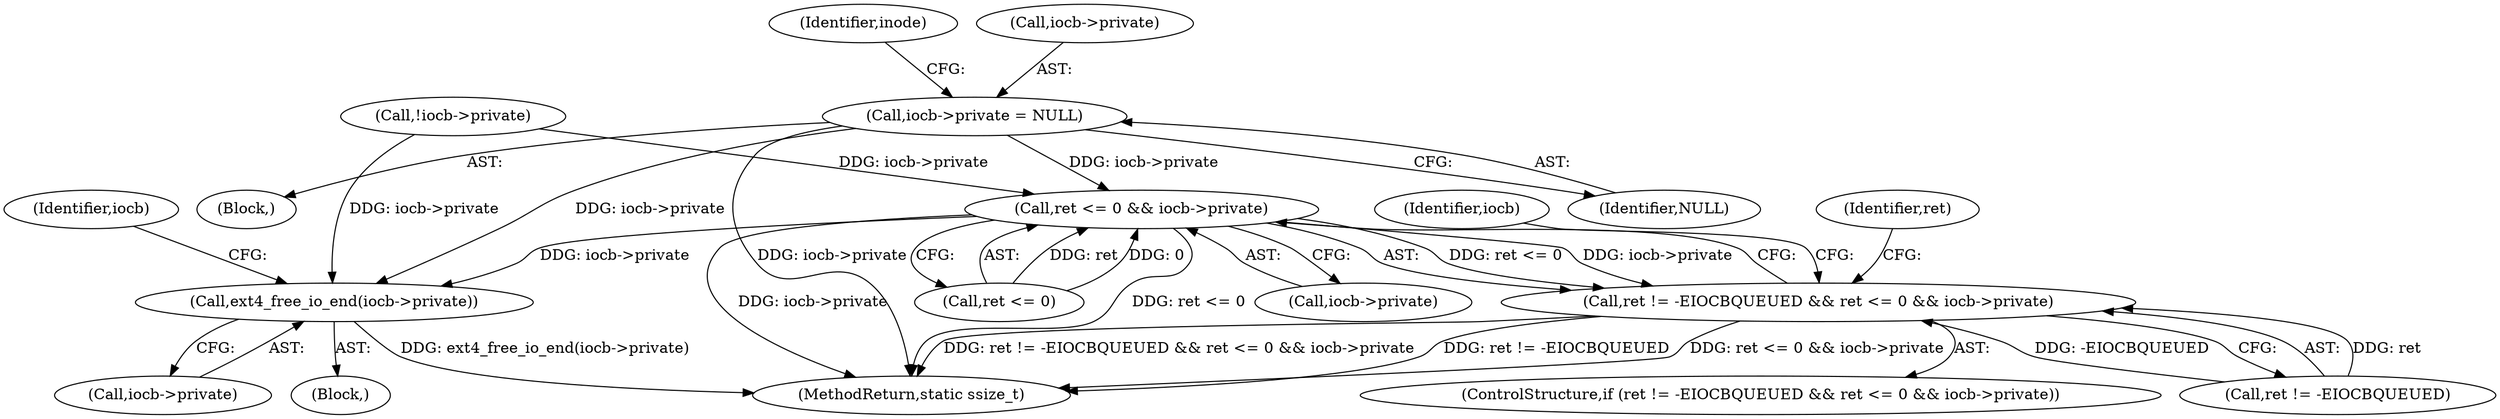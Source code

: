 digraph "0_linux_744692dc059845b2a3022119871846e74d4f6e11_6@pointer" {
"1000150" [label="(Call,iocb->private = NULL)"];
"1000220" [label="(Call,ret <= 0 && iocb->private)"];
"1000215" [label="(Call,ret != -EIOCBQUEUED && ret <= 0 && iocb->private)"];
"1000228" [label="(Call,ext4_free_io_end(iocb->private))"];
"1000173" [label="(Call,!iocb->private)"];
"1000214" [label="(ControlStructure,if (ret != -EIOCBQUEUED && ret <= 0 && iocb->private))"];
"1000227" [label="(Block,)"];
"1000241" [label="(Identifier,ret)"];
"1000220" [label="(Call,ret <= 0 && iocb->private)"];
"1000149" [label="(Block,)"];
"1000150" [label="(Call,iocb->private = NULL)"];
"1000215" [label="(Call,ret != -EIOCBQUEUED && ret <= 0 && iocb->private)"];
"1000158" [label="(Identifier,inode)"];
"1000234" [label="(Identifier,iocb)"];
"1000224" [label="(Call,iocb->private)"];
"1000230" [label="(Identifier,iocb)"];
"1000273" [label="(MethodReturn,static ssize_t)"];
"1000154" [label="(Identifier,NULL)"];
"1000221" [label="(Call,ret <= 0)"];
"1000228" [label="(Call,ext4_free_io_end(iocb->private))"];
"1000151" [label="(Call,iocb->private)"];
"1000216" [label="(Call,ret != -EIOCBQUEUED)"];
"1000229" [label="(Call,iocb->private)"];
"1000150" -> "1000149"  [label="AST: "];
"1000150" -> "1000154"  [label="CFG: "];
"1000151" -> "1000150"  [label="AST: "];
"1000154" -> "1000150"  [label="AST: "];
"1000158" -> "1000150"  [label="CFG: "];
"1000150" -> "1000273"  [label="DDG: iocb->private"];
"1000150" -> "1000220"  [label="DDG: iocb->private"];
"1000150" -> "1000228"  [label="DDG: iocb->private"];
"1000220" -> "1000215"  [label="AST: "];
"1000220" -> "1000221"  [label="CFG: "];
"1000220" -> "1000224"  [label="CFG: "];
"1000221" -> "1000220"  [label="AST: "];
"1000224" -> "1000220"  [label="AST: "];
"1000215" -> "1000220"  [label="CFG: "];
"1000220" -> "1000273"  [label="DDG: ret <= 0"];
"1000220" -> "1000273"  [label="DDG: iocb->private"];
"1000220" -> "1000215"  [label="DDG: ret <= 0"];
"1000220" -> "1000215"  [label="DDG: iocb->private"];
"1000221" -> "1000220"  [label="DDG: ret"];
"1000221" -> "1000220"  [label="DDG: 0"];
"1000173" -> "1000220"  [label="DDG: iocb->private"];
"1000220" -> "1000228"  [label="DDG: iocb->private"];
"1000215" -> "1000214"  [label="AST: "];
"1000215" -> "1000216"  [label="CFG: "];
"1000216" -> "1000215"  [label="AST: "];
"1000230" -> "1000215"  [label="CFG: "];
"1000241" -> "1000215"  [label="CFG: "];
"1000215" -> "1000273"  [label="DDG: ret != -EIOCBQUEUED"];
"1000215" -> "1000273"  [label="DDG: ret <= 0 && iocb->private"];
"1000215" -> "1000273"  [label="DDG: ret != -EIOCBQUEUED && ret <= 0 && iocb->private"];
"1000216" -> "1000215"  [label="DDG: ret"];
"1000216" -> "1000215"  [label="DDG: -EIOCBQUEUED"];
"1000228" -> "1000227"  [label="AST: "];
"1000228" -> "1000229"  [label="CFG: "];
"1000229" -> "1000228"  [label="AST: "];
"1000234" -> "1000228"  [label="CFG: "];
"1000228" -> "1000273"  [label="DDG: ext4_free_io_end(iocb->private)"];
"1000173" -> "1000228"  [label="DDG: iocb->private"];
}
